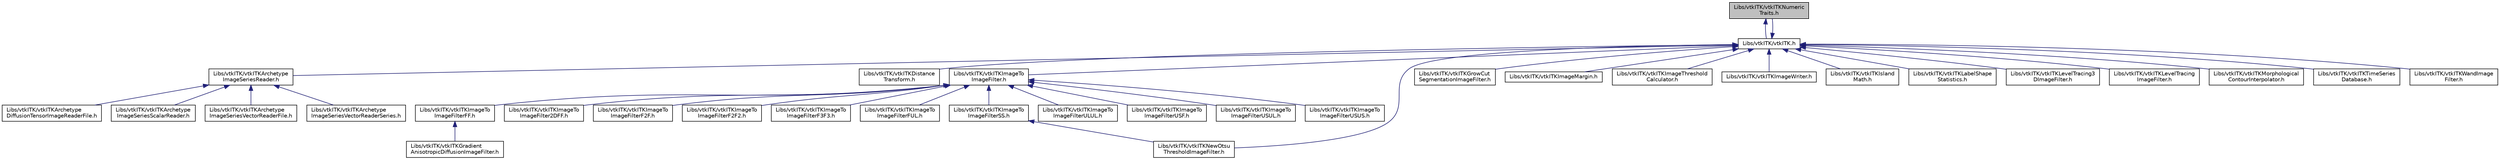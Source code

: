 digraph "Libs/vtkITK/vtkITKNumericTraits.h"
{
  bgcolor="transparent";
  edge [fontname="Helvetica",fontsize="10",labelfontname="Helvetica",labelfontsize="10"];
  node [fontname="Helvetica",fontsize="10",shape=record];
  Node5 [label="Libs/vtkITK/vtkITKNumeric\lTraits.h",height=0.2,width=0.4,color="black", fillcolor="grey75", style="filled", fontcolor="black"];
  Node5 -> Node6 [dir="back",color="midnightblue",fontsize="10",style="solid",fontname="Helvetica"];
  Node6 [label="Libs/vtkITK/vtkITK.h",height=0.2,width=0.4,color="black",URL="$vtkITK_8h.html"];
  Node6 -> Node5 [dir="back",color="midnightblue",fontsize="10",style="solid",fontname="Helvetica"];
  Node6 -> Node7 [dir="back",color="midnightblue",fontsize="10",style="solid",fontname="Helvetica"];
  Node7 [label="Libs/vtkITK/vtkITKArchetype\lImageSeriesReader.h",height=0.2,width=0.4,color="black",URL="$vtkITKArchetypeImageSeriesReader_8h.html"];
  Node7 -> Node8 [dir="back",color="midnightblue",fontsize="10",style="solid",fontname="Helvetica"];
  Node8 [label="Libs/vtkITK/vtkITKArchetype\lDiffusionTensorImageReaderFile.h",height=0.2,width=0.4,color="black",URL="$vtkITKArchetypeDiffusionTensorImageReaderFile_8h.html"];
  Node7 -> Node9 [dir="back",color="midnightblue",fontsize="10",style="solid",fontname="Helvetica"];
  Node9 [label="Libs/vtkITK/vtkITKArchetype\lImageSeriesScalarReader.h",height=0.2,width=0.4,color="black",URL="$vtkITKArchetypeImageSeriesScalarReader_8h.html"];
  Node7 -> Node10 [dir="back",color="midnightblue",fontsize="10",style="solid",fontname="Helvetica"];
  Node10 [label="Libs/vtkITK/vtkITKArchetype\lImageSeriesVectorReaderFile.h",height=0.2,width=0.4,color="black",URL="$vtkITKArchetypeImageSeriesVectorReaderFile_8h.html"];
  Node7 -> Node11 [dir="back",color="midnightblue",fontsize="10",style="solid",fontname="Helvetica"];
  Node11 [label="Libs/vtkITK/vtkITKArchetype\lImageSeriesVectorReaderSeries.h",height=0.2,width=0.4,color="black",URL="$vtkITKArchetypeImageSeriesVectorReaderSeries_8h.html"];
  Node6 -> Node12 [dir="back",color="midnightblue",fontsize="10",style="solid",fontname="Helvetica"];
  Node12 [label="Libs/vtkITK/vtkITKDistance\lTransform.h",height=0.2,width=0.4,color="black",URL="$vtkITKDistanceTransform_8h.html"];
  Node6 -> Node13 [dir="back",color="midnightblue",fontsize="10",style="solid",fontname="Helvetica"];
  Node13 [label="Libs/vtkITK/vtkITKImageTo\lImageFilter.h",height=0.2,width=0.4,color="black",URL="$vtkITKImageToImageFilter_8h.html"];
  Node13 -> Node14 [dir="back",color="midnightblue",fontsize="10",style="solid",fontname="Helvetica"];
  Node14 [label="Libs/vtkITK/vtkITKImageTo\lImageFilterFF.h",height=0.2,width=0.4,color="black",URL="$vtkITKImageToImageFilterFF_8h.html"];
  Node14 -> Node15 [dir="back",color="midnightblue",fontsize="10",style="solid",fontname="Helvetica"];
  Node15 [label="Libs/vtkITK/vtkITKGradient\lAnisotropicDiffusionImageFilter.h",height=0.2,width=0.4,color="black",URL="$vtkITKGradientAnisotropicDiffusionImageFilter_8h.html"];
  Node13 -> Node16 [dir="back",color="midnightblue",fontsize="10",style="solid",fontname="Helvetica"];
  Node16 [label="Libs/vtkITK/vtkITKImageTo\lImageFilter2DFF.h",height=0.2,width=0.4,color="black",URL="$vtkITKImageToImageFilter2DFF_8h.html"];
  Node13 -> Node17 [dir="back",color="midnightblue",fontsize="10",style="solid",fontname="Helvetica"];
  Node17 [label="Libs/vtkITK/vtkITKImageTo\lImageFilterF2F.h",height=0.2,width=0.4,color="black",URL="$vtkITKImageToImageFilterF2F_8h.html"];
  Node13 -> Node18 [dir="back",color="midnightblue",fontsize="10",style="solid",fontname="Helvetica"];
  Node18 [label="Libs/vtkITK/vtkITKImageTo\lImageFilterF2F2.h",height=0.2,width=0.4,color="black",URL="$vtkITKImageToImageFilterF2F2_8h.html"];
  Node13 -> Node19 [dir="back",color="midnightblue",fontsize="10",style="solid",fontname="Helvetica"];
  Node19 [label="Libs/vtkITK/vtkITKImageTo\lImageFilterF3F3.h",height=0.2,width=0.4,color="black",URL="$vtkITKImageToImageFilterF3F3_8h.html"];
  Node13 -> Node20 [dir="back",color="midnightblue",fontsize="10",style="solid",fontname="Helvetica"];
  Node20 [label="Libs/vtkITK/vtkITKImageTo\lImageFilterFUL.h",height=0.2,width=0.4,color="black",URL="$vtkITKImageToImageFilterFUL_8h.html"];
  Node13 -> Node21 [dir="back",color="midnightblue",fontsize="10",style="solid",fontname="Helvetica"];
  Node21 [label="Libs/vtkITK/vtkITKImageTo\lImageFilterSS.h",height=0.2,width=0.4,color="black",URL="$vtkITKImageToImageFilterSS_8h.html"];
  Node21 -> Node22 [dir="back",color="midnightblue",fontsize="10",style="solid",fontname="Helvetica"];
  Node22 [label="Libs/vtkITK/vtkITKNewOtsu\lThresholdImageFilter.h",height=0.2,width=0.4,color="black",URL="$vtkITKNewOtsuThresholdImageFilter_8h.html"];
  Node13 -> Node23 [dir="back",color="midnightblue",fontsize="10",style="solid",fontname="Helvetica"];
  Node23 [label="Libs/vtkITK/vtkITKImageTo\lImageFilterULUL.h",height=0.2,width=0.4,color="black",URL="$vtkITKImageToImageFilterULUL_8h.html"];
  Node13 -> Node24 [dir="back",color="midnightblue",fontsize="10",style="solid",fontname="Helvetica"];
  Node24 [label="Libs/vtkITK/vtkITKImageTo\lImageFilterUSF.h",height=0.2,width=0.4,color="black",URL="$vtkITKImageToImageFilterUSF_8h.html"];
  Node13 -> Node25 [dir="back",color="midnightblue",fontsize="10",style="solid",fontname="Helvetica"];
  Node25 [label="Libs/vtkITK/vtkITKImageTo\lImageFilterUSUL.h",height=0.2,width=0.4,color="black",URL="$vtkITKImageToImageFilterUSUL_8h.html"];
  Node13 -> Node26 [dir="back",color="midnightblue",fontsize="10",style="solid",fontname="Helvetica"];
  Node26 [label="Libs/vtkITK/vtkITKImageTo\lImageFilterUSUS.h",height=0.2,width=0.4,color="black",URL="$vtkITKImageToImageFilterUSUS_8h.html"];
  Node6 -> Node27 [dir="back",color="midnightblue",fontsize="10",style="solid",fontname="Helvetica"];
  Node27 [label="Libs/vtkITK/vtkITKGrowCut\lSegmentationImageFilter.h",height=0.2,width=0.4,color="black",URL="$vtkITKGrowCutSegmentationImageFilter_8h.html"];
  Node6 -> Node28 [dir="back",color="midnightblue",fontsize="10",style="solid",fontname="Helvetica"];
  Node28 [label="Libs/vtkITK/vtkITKImageMargin.h",height=0.2,width=0.4,color="black",URL="$vtkITKImageMargin_8h.html"];
  Node6 -> Node29 [dir="back",color="midnightblue",fontsize="10",style="solid",fontname="Helvetica"];
  Node29 [label="Libs/vtkITK/vtkITKImageThreshold\lCalculator.h",height=0.2,width=0.4,color="black",URL="$vtkITKImageThresholdCalculator_8h.html"];
  Node6 -> Node30 [dir="back",color="midnightblue",fontsize="10",style="solid",fontname="Helvetica"];
  Node30 [label="Libs/vtkITK/vtkITKImageWriter.h",height=0.2,width=0.4,color="black",URL="$vtkITKImageWriter_8h.html"];
  Node6 -> Node31 [dir="back",color="midnightblue",fontsize="10",style="solid",fontname="Helvetica"];
  Node31 [label="Libs/vtkITK/vtkITKIsland\lMath.h",height=0.2,width=0.4,color="black",URL="$vtkITKIslandMath_8h.html"];
  Node6 -> Node32 [dir="back",color="midnightblue",fontsize="10",style="solid",fontname="Helvetica"];
  Node32 [label="Libs/vtkITK/vtkITKLabelShape\lStatistics.h",height=0.2,width=0.4,color="black",URL="$vtkITKLabelShapeStatistics_8h.html"];
  Node6 -> Node33 [dir="back",color="midnightblue",fontsize="10",style="solid",fontname="Helvetica"];
  Node33 [label="Libs/vtkITK/vtkITKLevelTracing3\lDImageFilter.h",height=0.2,width=0.4,color="black",URL="$vtkITKLevelTracing3DImageFilter_8h.html"];
  Node6 -> Node34 [dir="back",color="midnightblue",fontsize="10",style="solid",fontname="Helvetica"];
  Node34 [label="Libs/vtkITK/vtkITKLevelTracing\lImageFilter.h",height=0.2,width=0.4,color="black",URL="$vtkITKLevelTracingImageFilter_8h.html"];
  Node6 -> Node35 [dir="back",color="midnightblue",fontsize="10",style="solid",fontname="Helvetica"];
  Node35 [label="Libs/vtkITK/vtkITKMorphological\lContourInterpolator.h",height=0.2,width=0.4,color="black",URL="$vtkITKMorphologicalContourInterpolator_8h.html"];
  Node6 -> Node22 [dir="back",color="midnightblue",fontsize="10",style="solid",fontname="Helvetica"];
  Node6 -> Node36 [dir="back",color="midnightblue",fontsize="10",style="solid",fontname="Helvetica"];
  Node36 [label="Libs/vtkITK/vtkITKTimeSeries\lDatabase.h",height=0.2,width=0.4,color="black",URL="$vtkITKTimeSeriesDatabase_8h.html"];
  Node6 -> Node37 [dir="back",color="midnightblue",fontsize="10",style="solid",fontname="Helvetica"];
  Node37 [label="Libs/vtkITK/vtkITKWandImage\lFilter.h",height=0.2,width=0.4,color="black",URL="$vtkITKWandImageFilter_8h.html"];
}

